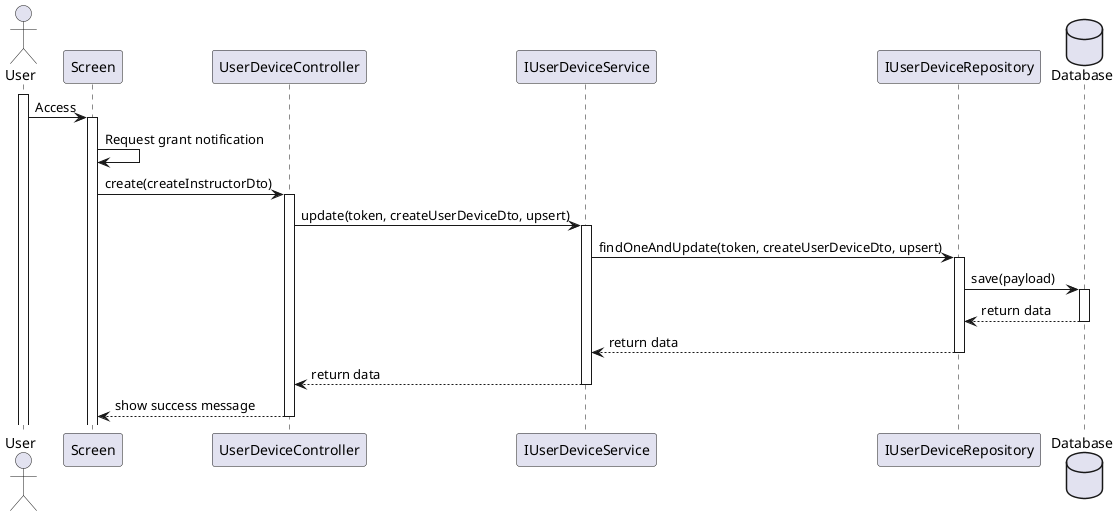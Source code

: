 @startuml
actor User
activate User

participant Screen
User -> Screen: Access
activate Screen
Screen -> Screen: Request grant notification

participant UserDeviceController
Screen -> UserDeviceController: create(createInstructorDto)
activate UserDeviceController

participant IUserDeviceService
UserDeviceController -> IUserDeviceService: update(token, createUserDeviceDto, upsert)
activate IUserDeviceService

participant IUserDeviceRepository
IUserDeviceService -> IUserDeviceRepository: findOneAndUpdate(token, createUserDeviceDto, upsert)
activate IUserDeviceRepository

database Database
IUserDeviceRepository -> Database: save(payload)
activate Database
Database --> IUserDeviceRepository: return data
deactivate Database

IUserDeviceRepository --> IUserDeviceService: return data
deactivate IUserDeviceRepository

IUserDeviceService --> UserDeviceController: return data
deactivate IUserDeviceService

UserDeviceController --> Screen: show success message
deactivate UserDeviceController
@enduml